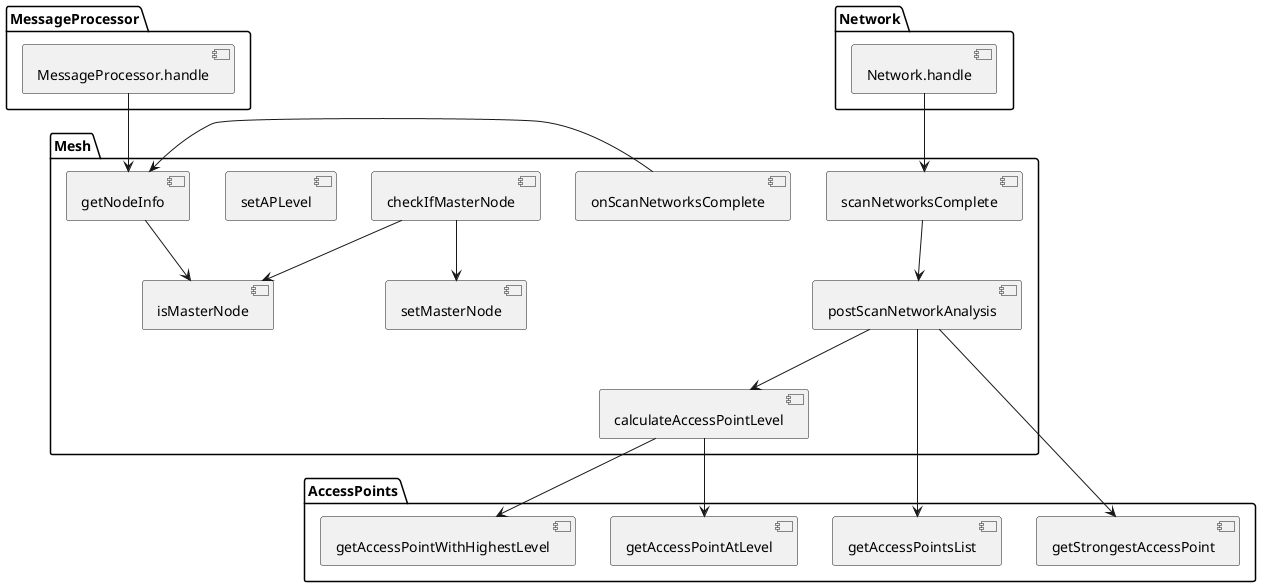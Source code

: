 @startuml
package "MessageProcessor" {
  [MessageProcessor.handle]
}
package "Mesh" {
  [getNodeInfo]
  [onScanNetworksComplete]
  [isMasterNode]
  [setMasterNode]
  [checkIfMasterNode]
  [setAPLevel]
  [postScanNetworkAnalysis]
  [calculateAccessPointLevel] 
  [scanNetworksComplete]
}
package "AccessPoints" {
  [getAccessPointsList]
  [getStrongestAccessPoint]
  [getAccessPointAtLevel]
  [getAccessPointWithHighestLevel]
}

package "Network" {
  [Network.handle]
}

[MessageProcessor.handle] --> [getNodeInfo]

[onScanNetworksComplete] -> [getNodeInfo]
[getNodeInfo] --> [isMasterNode]

[checkIfMasterNode] --> [isMasterNode]
[checkIfMasterNode] --> [setMasterNode]

[Network.handle] --> [scanNetworksComplete]
[scanNetworksComplete] --> [postScanNetworkAnalysis]

[postScanNetworkAnalysis] -->[getStrongestAccessPoint]
[postScanNetworkAnalysis] --> [calculateAccessPointLevel]
[postScanNetworkAnalysis] --> [getAccessPointsList]

[calculateAccessPointLevel] --> [getAccessPointAtLevel]
[calculateAccessPointLevel] --> [getAccessPointWithHighestLevel]

@enduml

